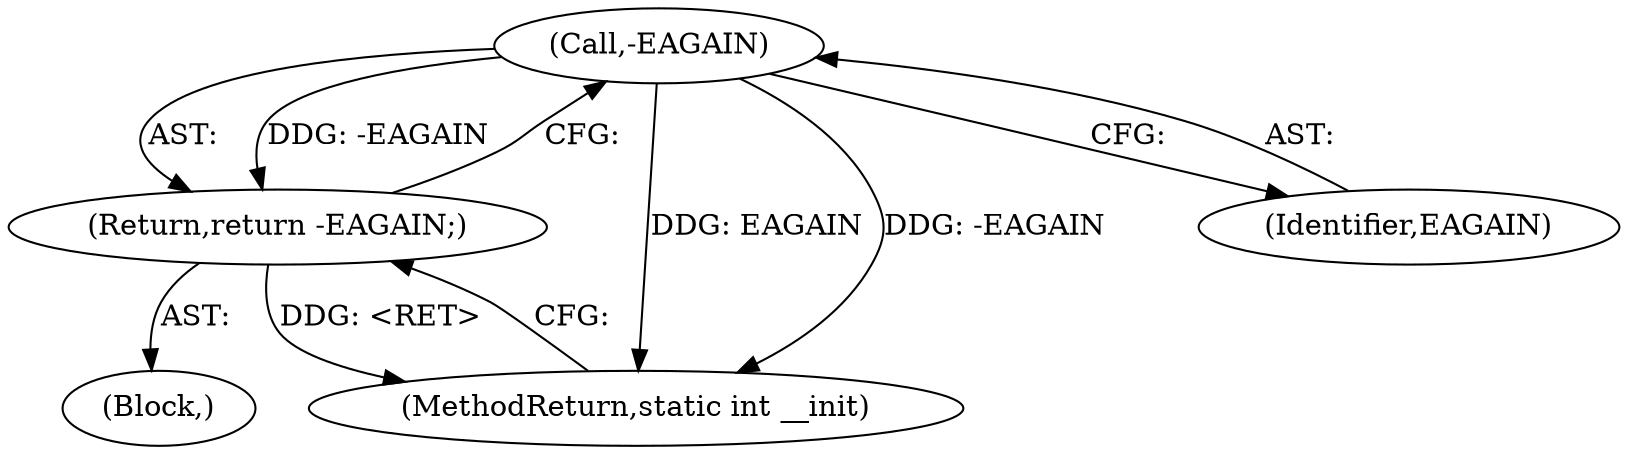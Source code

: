 digraph "1_linux_c2892f02712e9516d72841d5c019ed6916329794_0@del" {
"1000113" [label="(Call,-EAGAIN)"];
"1000112" [label="(Return,return -EAGAIN;)"];
"1000162" [label="(MethodReturn,static int __init)"];
"1000111" [label="(Block,)"];
"1000114" [label="(Identifier,EAGAIN)"];
"1000113" [label="(Call,-EAGAIN)"];
"1000112" [label="(Return,return -EAGAIN;)"];
"1000113" -> "1000112"  [label="AST: "];
"1000113" -> "1000114"  [label="CFG: "];
"1000114" -> "1000113"  [label="AST: "];
"1000112" -> "1000113"  [label="CFG: "];
"1000113" -> "1000162"  [label="DDG: EAGAIN"];
"1000113" -> "1000162"  [label="DDG: -EAGAIN"];
"1000113" -> "1000112"  [label="DDG: -EAGAIN"];
"1000112" -> "1000111"  [label="AST: "];
"1000162" -> "1000112"  [label="CFG: "];
"1000112" -> "1000162"  [label="DDG: <RET>"];
}
